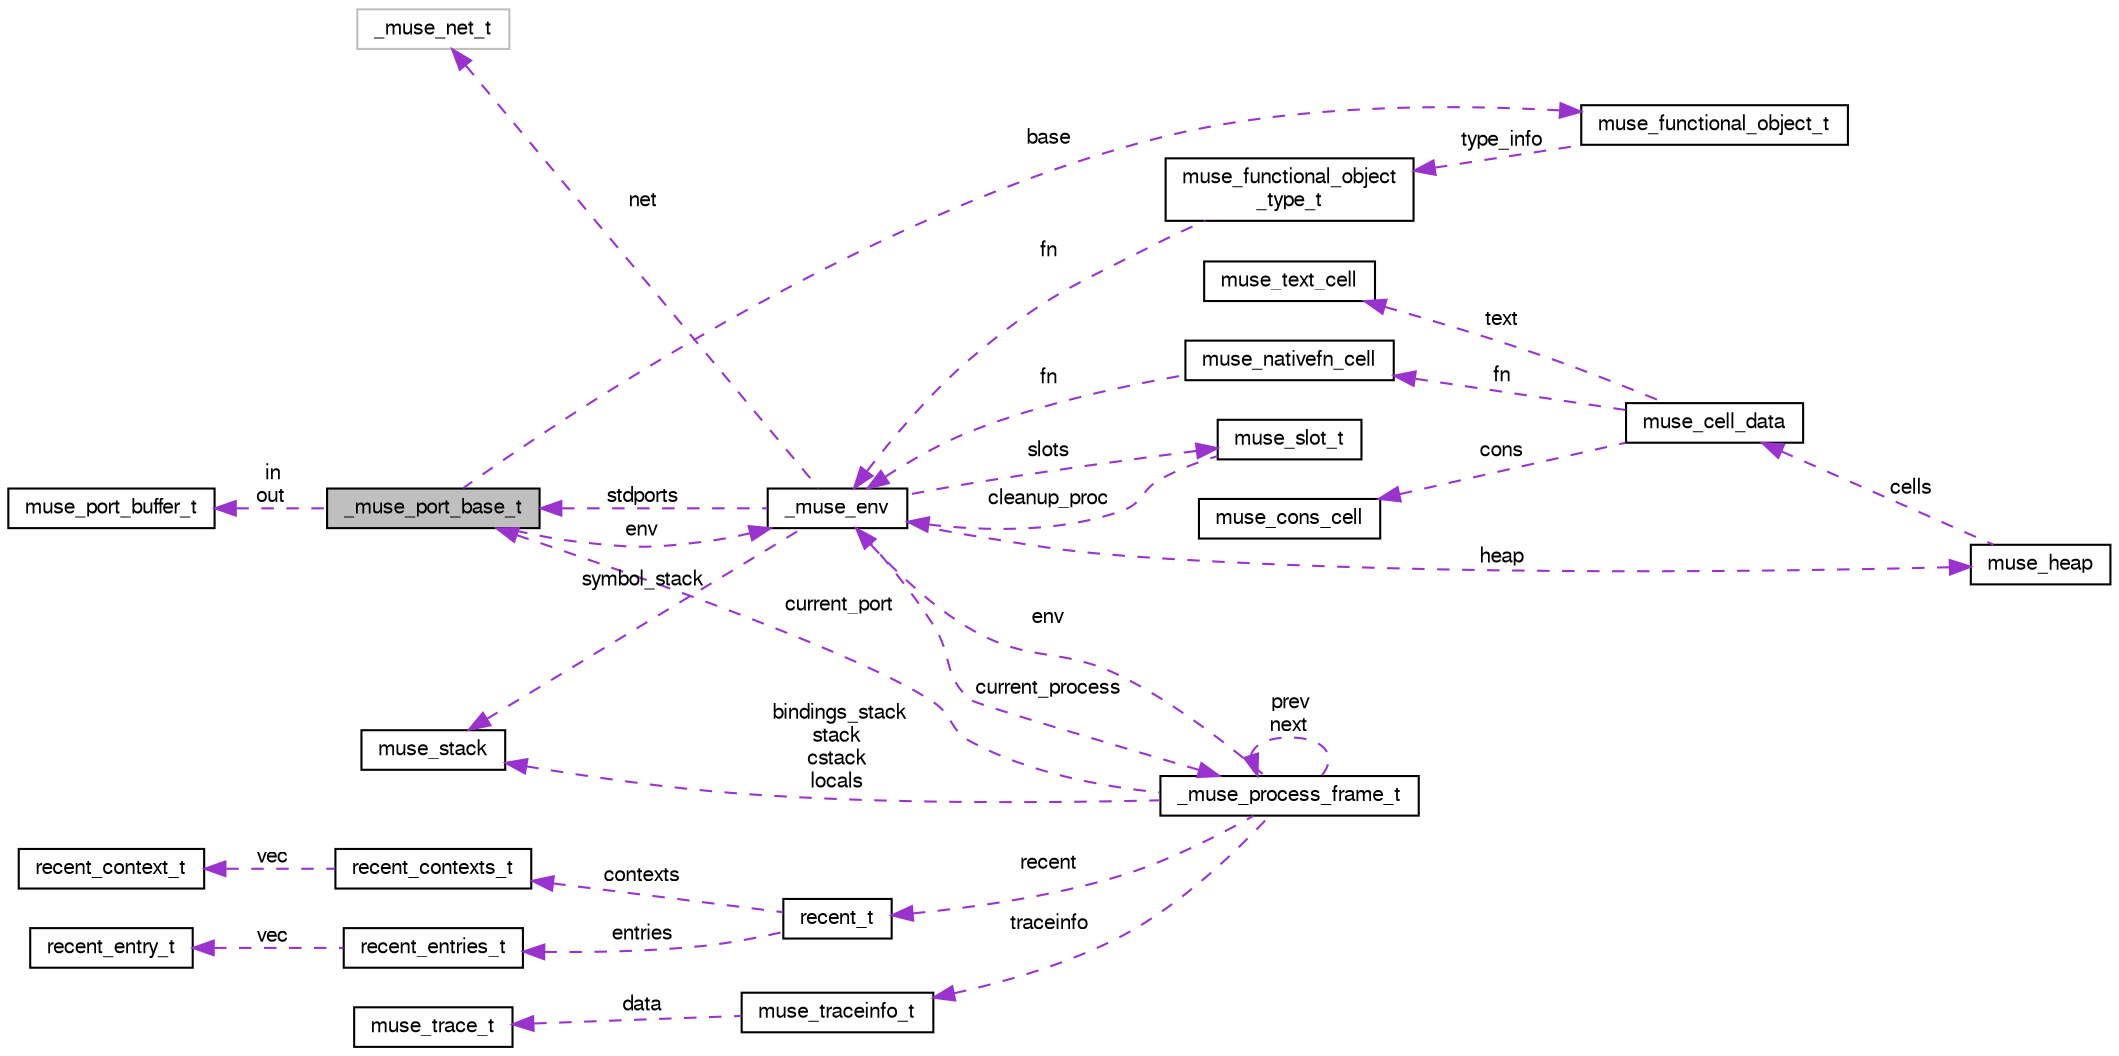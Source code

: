 digraph "_muse_port_base_t"
{
  edge [fontname="FreeSans",fontsize="10",labelfontname="FreeSans",labelfontsize="10"];
  node [fontname="FreeSans",fontsize="10",shape=record];
  rankdir="LR";
  Node1 [label="_muse_port_base_t",height=0.2,width=0.4,color="black", fillcolor="grey75", style="filled" fontcolor="black"];
  Node2 -> Node1 [dir="back",color="darkorchid3",fontsize="10",style="dashed",label=" env" ,fontname="FreeSans"];
  Node2 [label="_muse_env",height=0.2,width=0.4,color="black", fillcolor="white", style="filled",URL="$struct__muse__env.html",tooltip="The muse environment contains all info relevant to evaluation of expressions in muSE."];
  Node1 -> Node2 [dir="back",color="darkorchid3",fontsize="10",style="dashed",label=" stdports" ,fontname="FreeSans"];
  Node3 -> Node2 [dir="back",color="darkorchid3",fontsize="10",style="dashed",label=" heap" ,fontname="FreeSans"];
  Node3 [label="muse_heap",height=0.2,width=0.4,color="black", fillcolor="white", style="filled",URL="$structmuse__heap.html",tooltip="The muse heap is an array of cells where the cells available for allocation are collected into a free..."];
  Node4 -> Node3 [dir="back",color="darkorchid3",fontsize="10",style="dashed",label=" cells" ,fontname="FreeSans"];
  Node4 [label="muse_cell_data",height=0.2,width=0.4,color="black", fillcolor="white", style="filled",URL="$unionmuse__cell__data.html",tooltip="A muse cell is a union of all the possible cell types."];
  Node5 -> Node4 [dir="back",color="darkorchid3",fontsize="10",style="dashed",label=" cons" ,fontname="FreeSans"];
  Node5 [label="muse_cons_cell",height=0.2,width=0.4,color="black", fillcolor="white", style="filled",URL="$structmuse__cons__cell.html",tooltip="A cons cell consists of references to two muse cells called the head and the tail."];
  Node6 -> Node4 [dir="back",color="darkorchid3",fontsize="10",style="dashed",label=" text" ,fontname="FreeSans"];
  Node6 [label="muse_text_cell",height=0.2,width=0.4,color="black", fillcolor="white", style="filled",URL="$structmuse__text__cell.html",tooltip="A string is represented in a single cell by storing a pair of pointers to the start of the string and..."];
  Node7 -> Node4 [dir="back",color="darkorchid3",fontsize="10",style="dashed",label=" fn" ,fontname="FreeSans"];
  Node7 [label="muse_nativefn_cell",height=0.2,width=0.4,color="black", fillcolor="white", style="filled",URL="$structmuse__nativefn__cell.html",tooltip="muSE provides the facility to invoke C functions during the evaluation process."];
  Node2 -> Node7 [dir="back",color="darkorchid3",fontsize="10",style="dashed",label=" fn" ,fontname="FreeSans"];
  Node8 -> Node2 [dir="back",color="darkorchid3",fontsize="10",style="dashed",label=" symbol_stack" ,fontname="FreeSans"];
  Node8 [label="muse_stack",height=0.2,width=0.4,color="black", fillcolor="white", style="filled",URL="$structmuse__stack.html",tooltip="A stack is used to keep track of temporary references to objects so that a cons-ing operation does no..."];
  Node9 -> Node2 [dir="back",color="darkorchid3",fontsize="10",style="dashed",label=" net" ,fontname="FreeSans"];
  Node9 [label="_muse_net_t",height=0.2,width=0.4,color="grey75", fillcolor="white", style="filled"];
  Node10 -> Node2 [dir="back",color="darkorchid3",fontsize="10",style="dashed",label=" current_process" ,fontname="FreeSans"];
  Node10 [label="_muse_process_frame_t",height=0.2,width=0.4,color="black", fillcolor="white", style="filled",URL="$struct__muse__process__frame__t.html",tooltip="A frame is the local environment of a process."];
  Node1 -> Node10 [dir="back",color="darkorchid3",fontsize="10",style="dashed",label=" current_port" ,fontname="FreeSans"];
  Node8 -> Node10 [dir="back",color="darkorchid3",fontsize="10",style="dashed",label=" bindings_stack\nstack\ncstack\nlocals" ,fontname="FreeSans"];
  Node11 -> Node10 [dir="back",color="darkorchid3",fontsize="10",style="dashed",label=" traceinfo" ,fontname="FreeSans"];
  Node11 [label="muse_traceinfo_t",height=0.2,width=0.4,color="black", fillcolor="white", style="filled",URL="$structmuse__traceinfo__t.html"];
  Node12 -> Node11 [dir="back",color="darkorchid3",fontsize="10",style="dashed",label=" data" ,fontname="FreeSans"];
  Node12 [label="muse_trace_t",height=0.2,width=0.4,color="black", fillcolor="white", style="filled",URL="$structmuse__trace__t.html",tooltip="A way to trace evaluations down the stack."];
  Node2 -> Node10 [dir="back",color="darkorchid3",fontsize="10",style="dashed",label=" env" ,fontname="FreeSans"];
  Node10 -> Node10 [dir="back",color="darkorchid3",fontsize="10",style="dashed",label=" prev\nnext" ,fontname="FreeSans"];
  Node13 -> Node10 [dir="back",color="darkorchid3",fontsize="10",style="dashed",label=" recent" ,fontname="FreeSans"];
  Node13 [label="recent_t",height=0.2,width=0.4,color="black", fillcolor="white", style="filled",URL="$structrecent__t.html"];
  Node14 -> Node13 [dir="back",color="darkorchid3",fontsize="10",style="dashed",label=" contexts" ,fontname="FreeSans"];
  Node14 [label="recent_contexts_t",height=0.2,width=0.4,color="black", fillcolor="white", style="filled",URL="$structrecent__contexts__t.html"];
  Node15 -> Node14 [dir="back",color="darkorchid3",fontsize="10",style="dashed",label=" vec" ,fontname="FreeSans"];
  Node15 [label="recent_context_t",height=0.2,width=0.4,color="black", fillcolor="white", style="filled",URL="$structrecent__context__t.html"];
  Node16 -> Node13 [dir="back",color="darkorchid3",fontsize="10",style="dashed",label=" entries" ,fontname="FreeSans"];
  Node16 [label="recent_entries_t",height=0.2,width=0.4,color="black", fillcolor="white", style="filled",URL="$structrecent__entries__t.html"];
  Node17 -> Node16 [dir="back",color="darkorchid3",fontsize="10",style="dashed",label=" vec" ,fontname="FreeSans"];
  Node17 [label="recent_entry_t",height=0.2,width=0.4,color="black", fillcolor="white", style="filled",URL="$structrecent__entry__t.html"];
  Node18 -> Node2 [dir="back",color="darkorchid3",fontsize="10",style="dashed",label=" slots" ,fontname="FreeSans"];
  Node18 [label="muse_slot_t",height=0.2,width=0.4,color="black", fillcolor="white", style="filled",URL="$structmuse__slot__t.html"];
  Node2 -> Node18 [dir="back",color="darkorchid3",fontsize="10",style="dashed",label=" cleanup_proc" ,fontname="FreeSans"];
  Node19 -> Node1 [dir="back",color="darkorchid3",fontsize="10",style="dashed",label=" in\nout" ,fontname="FreeSans"];
  Node19 [label="muse_port_buffer_t",height=0.2,width=0.4,color="black", fillcolor="white", style="filled",URL="$structmuse__port__buffer__t.html",tooltip="Every port is buffered for input as well as output."];
  Node20 -> Node1 [dir="back",color="darkorchid3",fontsize="10",style="dashed",label=" base" ,fontname="FreeSans"];
  Node20 [label="muse_functional_object_t",height=0.2,width=0.4,color="black", fillcolor="white", style="filled",URL="$structmuse__functional__object__t.html",tooltip="Any muSE functional object must always begin with this structure."];
  Node21 -> Node20 [dir="back",color="darkorchid3",fontsize="10",style="dashed",label=" type_info" ,fontname="FreeSans"];
  Node21 [label="muse_functional_object\l_type_t",height=0.2,width=0.4,color="black", fillcolor="white", style="filled",URL="$structmuse__functional__object__type__t.html",tooltip="Type information for a functional object."];
  Node2 -> Node21 [dir="back",color="darkorchid3",fontsize="10",style="dashed",label=" fn" ,fontname="FreeSans"];
}
